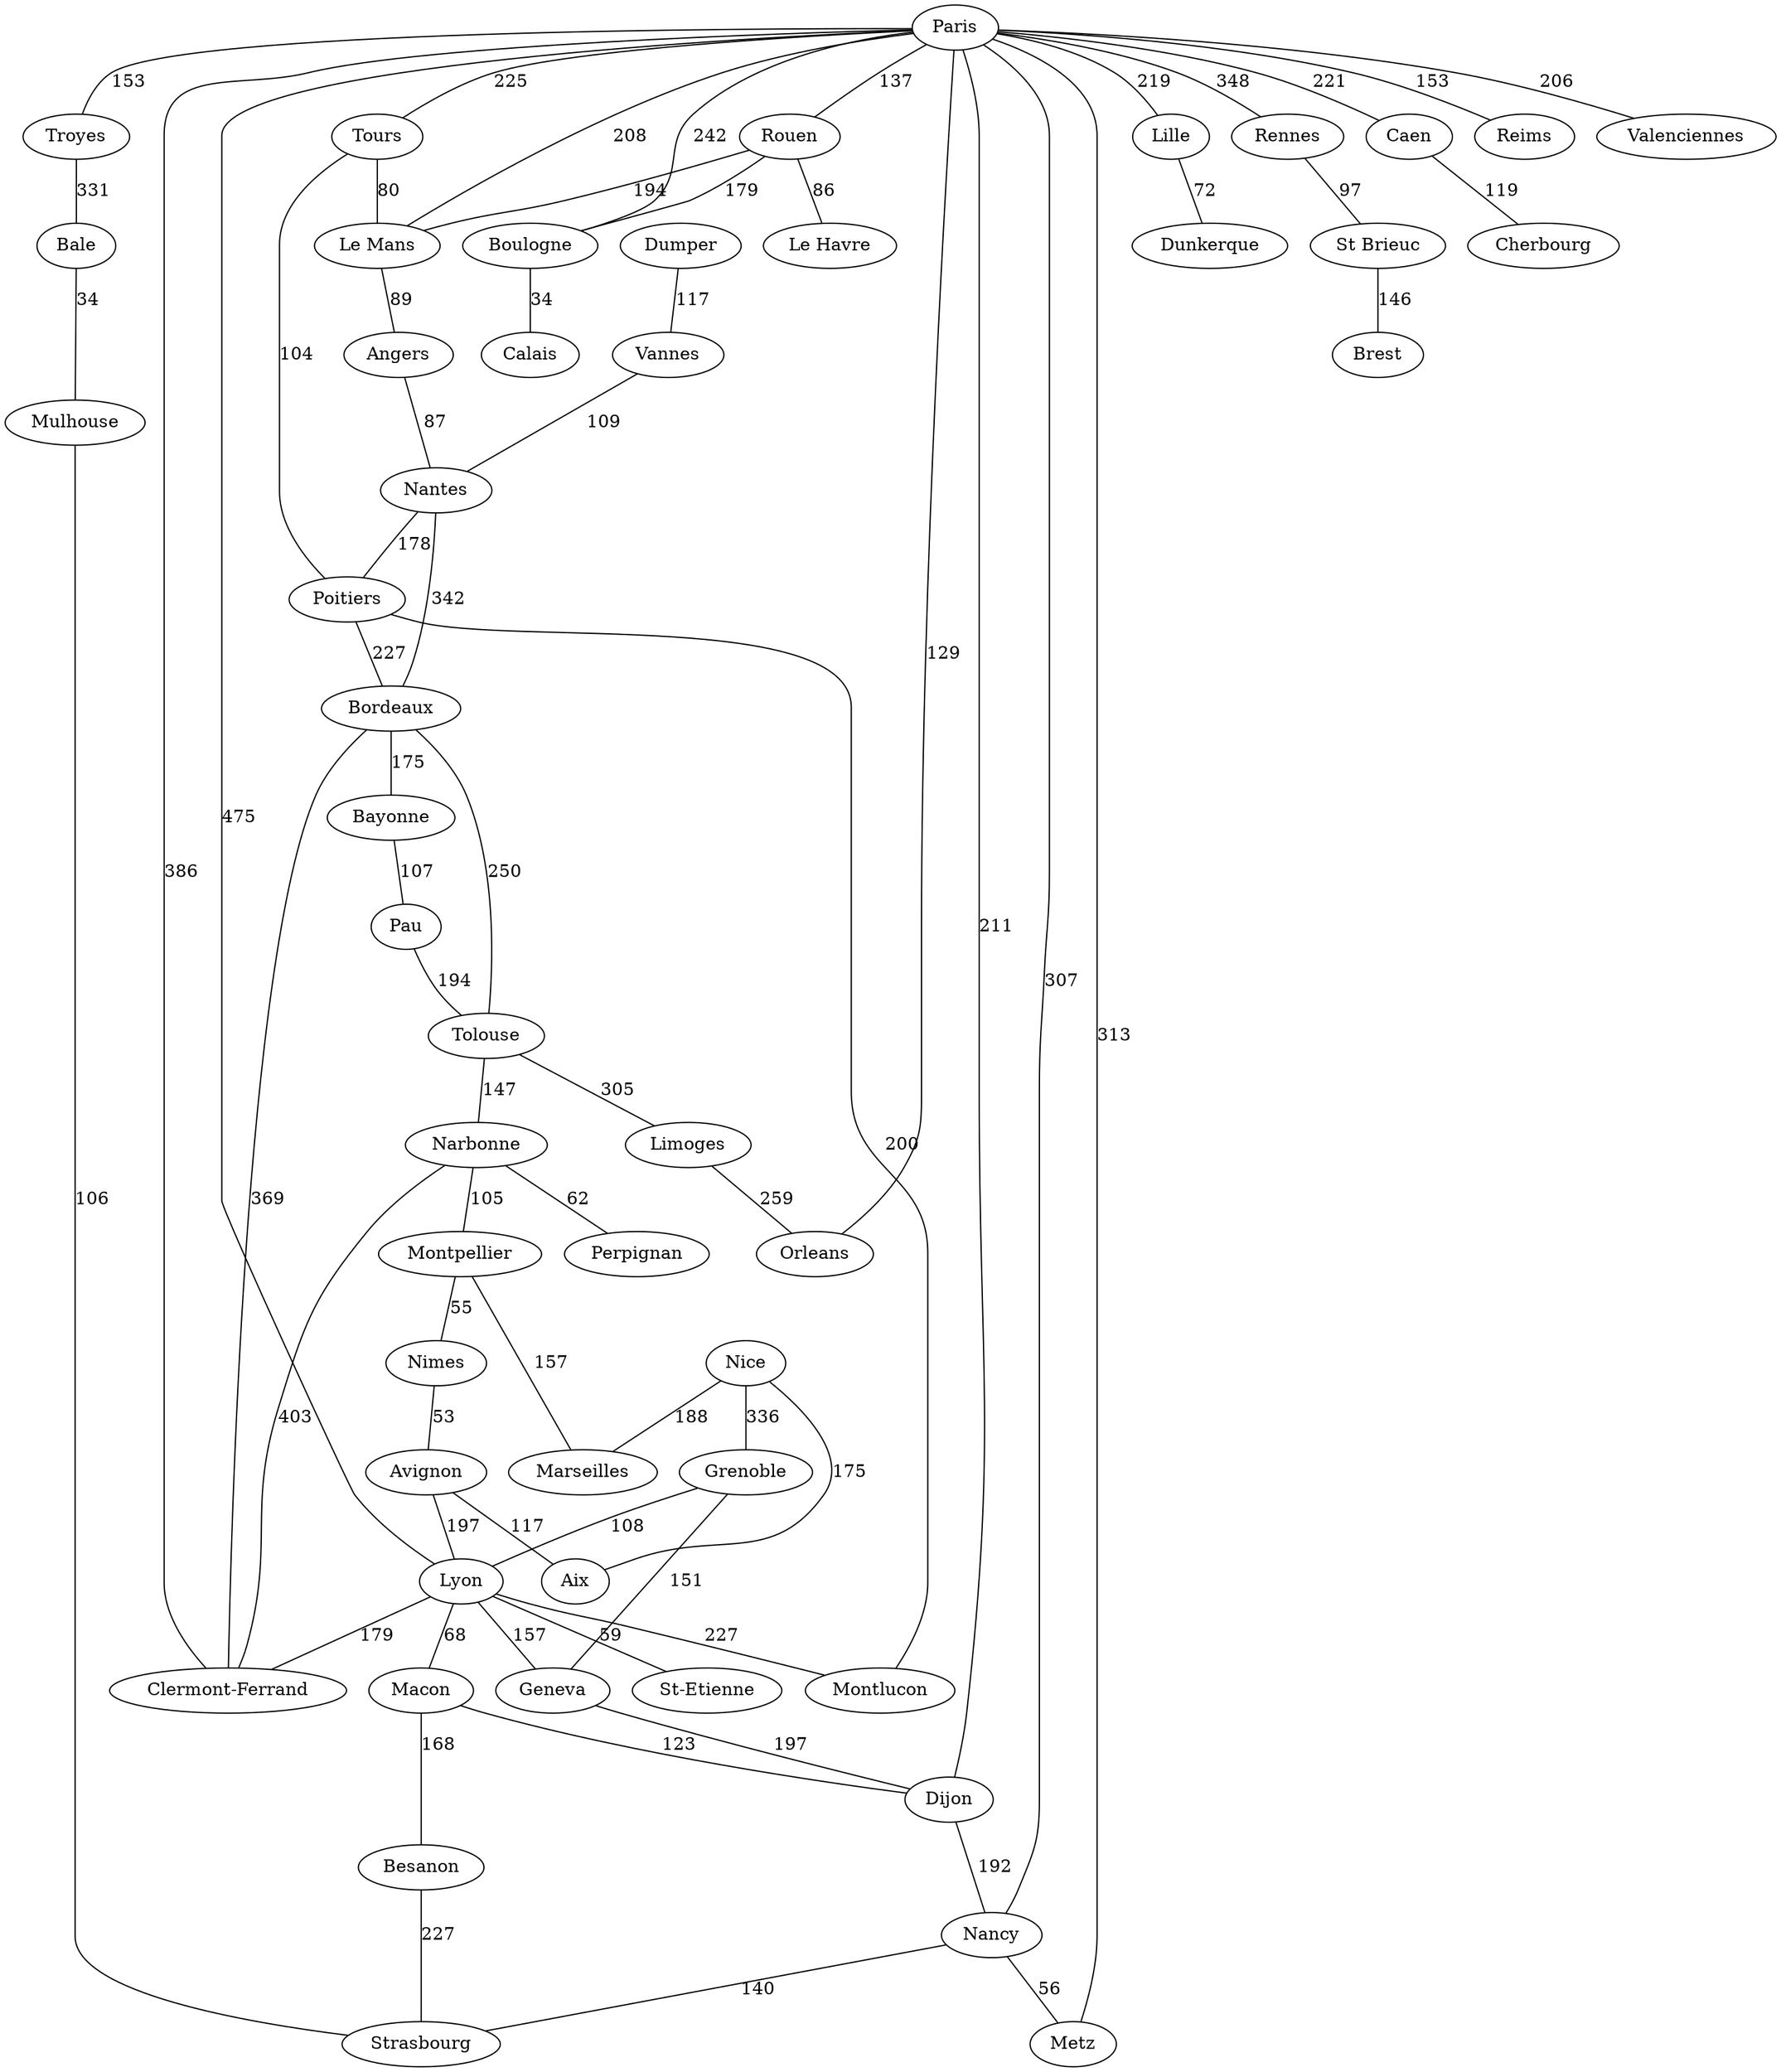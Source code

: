 graph G {
	Bale -- Mulhouse [label=34]
	Boulogne -- Calais [label=34]
	Nimes -- Avignon [label=53]
	Montpellier -- Nimes [label=55]
	Nancy -- Metz [label=56]
	Lyon -- "St-Etienne" [label=59]
	Narbonne -- Perpignan [label=62]
	Lyon -- Macon [label=68]
	Lille -- Dunkerque [label=72]
	Tours -- "Le Mans" [label=80]
	Rouen -- "Le Havre" [label=86]
	Angers -- Nantes [label=87]
	"Le Mans" -- Angers [label=89]
	Rennes -- "St Brieuc" [label=97]
	Tours -- Poitiers [label=104]
	Narbonne -- Montpellier [label=105]
	Mulhouse -- Strasbourg [label=106]
	Bayonne -- Pau [label=107]
	Grenoble -- Lyon [label=108]
	Vannes -- Nantes [label=109]
	Avignon -- Aix [label=117]
	Dumper -- Vannes [label=117]
	Caen -- Cherbourg [label=119]
	Macon -- Dijon [label=123]
	Paris -- Orleans [label=129]
	Paris -- Rouen [label=137]
	Nancy -- Strasbourg [label=140]
	"St Brieuc" -- Brest [label=146]
	Tolouse -- Narbonne [label=147]
	Grenoble -- Geneva [label=151]
	Paris -- Troyes [label=153]
	Paris -- Reims [label=153]
	Montpellier -- Marseilles [label=157]
	Lyon -- Geneva [label=157]
	Macon -- Besanon [label=168]
	Bordeaux -- Bayonne [label=175]
	Nice -- Aix [label=175]
	Nantes -- Poitiers [label=178]
	Lyon -- "Clermont-Ferrand" [label=179]
	Rouen -- Boulogne [label=179]
	Nice -- Marseilles [label=188]
	Dijon -- Nancy [label=192]
	Rouen -- "Le Mans" [label=194]
	Pau -- Tolouse [label=194]
	Avignon -- Lyon [label=197]
	Geneva -- Dijon [label=197]
	Poitiers -- Montlucon [label=200]
	Paris -- Valenciennes [label=206]
	Paris -- "Le Mans" [label=208]
	Dijon -- Paris [label=211]
	Paris -- Lille [label=219]
	Paris -- Caen [label=221]
	Paris -- Tours [label=225]
	Poitiers -- Bordeaux [label=227]
	Lyon -- Montlucon [label=227]
	Besanon -- Strasbourg [label=227]
	Paris -- Boulogne [label=242]
	Bordeaux -- Tolouse [label=250]
	Limoges -- Orleans [label=259]
	Tolouse -- Limoges [label=305]
	Paris -- Nancy [label=307]
	Paris -- Metz [label=313]
	Troyes -- Bale [label=331]
	Nice -- Grenoble [label=336]
	Nantes -- Bordeaux [label=342]
	Paris -- Rennes [label=348]
	Bordeaux -- "Clermont-Ferrand" [label=369]
	"Clermont-Ferrand" -- Paris [label=386]
	Narbonne -- "Clermont-Ferrand" [label=403]
	Lyon -- Paris [label=475]
}
